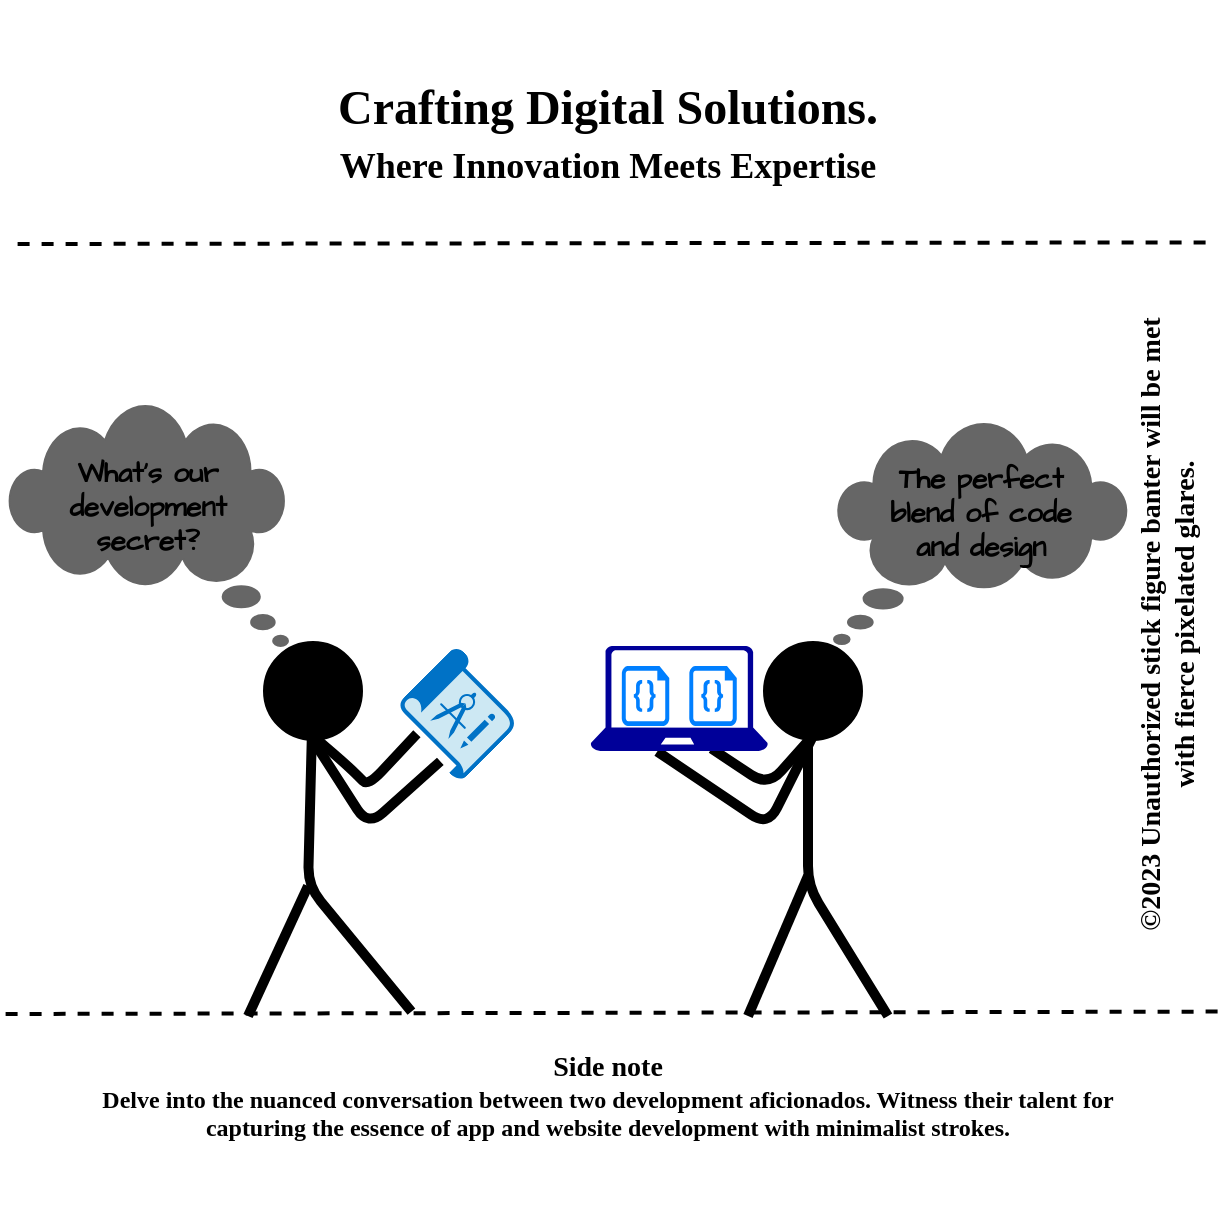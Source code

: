 <mxfile version="21.2.8" type="device">
  <diagram id="dX7Dphyso45SB9-RoEhv" name="Page-1">
    <mxGraphModel dx="1050" dy="613" grid="1" gridSize="10" guides="1" tooltips="1" connect="1" arrows="1" fold="1" page="1" pageScale="1" pageWidth="827" pageHeight="1169" math="0" shadow="0">
      <root>
        <mxCell id="0" />
        <mxCell id="1" parent="0" />
        <mxCell id="nfxZPmU7g6QgWNAvG-ER-2" value="" style="whiteSpace=wrap;html=1;aspect=fixed;strokeWidth=5;fontFamily=xkcd;fillColor=#FFFFFF;strokeColor=#FFFFFF;" parent="1" vertex="1">
          <mxGeometry x="220" y="80" width="600" height="600" as="geometry" />
        </mxCell>
        <mxCell id="8b6ggLF4gSHIukh4vJdm-18" value="&lt;font&gt;&lt;font style=&quot;font-size: 24px;&quot; color=&quot;#000000&quot;&gt;&lt;b style=&quot;&quot;&gt;Crafting Digital Solutions.&lt;/b&gt;&lt;/font&gt;&lt;br&gt;&lt;/font&gt;" style="text;html=1;strokeColor=none;fillColor=none;align=center;verticalAlign=middle;whiteSpace=wrap;rounded=0;fontFamily=xkcd;" parent="1" vertex="1">
          <mxGeometry x="235" y="120" width="570" height="22" as="geometry" />
        </mxCell>
        <mxCell id="8b6ggLF4gSHIukh4vJdm-24" value="&lt;font&gt;&lt;font style=&quot;font-size: 18px;&quot; color=&quot;#000000&quot;&gt;&lt;b style=&quot;&quot;&gt;Where Innovation Meets Expertise&lt;/b&gt;&lt;/font&gt;&lt;br&gt;&lt;/font&gt;" style="text;html=1;strokeColor=none;fillColor=none;align=center;verticalAlign=middle;whiteSpace=wrap;rounded=0;fontFamily=xkcd;" parent="1" vertex="1">
          <mxGeometry x="220" y="150" width="600" height="20" as="geometry" />
        </mxCell>
        <mxCell id="8b6ggLF4gSHIukh4vJdm-30" value="" style="endArrow=none;dashed=1;html=1;strokeWidth=2;strokeColor=#000000;exitX=0.998;exitY=0.197;exitDx=0;exitDy=0;exitPerimeter=0;" parent="1" source="nfxZPmU7g6QgWNAvG-ER-2" edge="1">
          <mxGeometry width="50" height="50" relative="1" as="geometry">
            <mxPoint x="797.5" y="199" as="sourcePoint" />
            <mxPoint x="222.5" y="199" as="targetPoint" />
          </mxGeometry>
        </mxCell>
        <mxCell id="k-dpR7HA_-HZ3Fbqk2lw-16" value="" style="endArrow=none;dashed=1;html=1;strokeWidth=2;strokeColor=#000000;exitX=1.008;exitY=0.838;exitDx=0;exitDy=0;exitPerimeter=0;entryX=-0.005;entryY=0.84;entryDx=0;entryDy=0;entryPerimeter=0;" parent="1" source="nfxZPmU7g6QgWNAvG-ER-2" target="nfxZPmU7g6QgWNAvG-ER-2" edge="1">
          <mxGeometry width="50" height="50" relative="1" as="geometry">
            <mxPoint x="800" y="584" as="sourcePoint" />
            <mxPoint x="225" y="584" as="targetPoint" />
          </mxGeometry>
        </mxCell>
        <mxCell id="k-dpR7HA_-HZ3Fbqk2lw-17" value="&lt;font style=&quot;&quot;&gt;&lt;font color=&quot;#000000&quot; style=&quot;&quot;&gt;&lt;b style=&quot;font-size: 14px;&quot;&gt;Side note&lt;br&gt;&lt;/b&gt;&lt;b style=&quot;&quot;&gt;&lt;font style=&quot;font-size: 12px;&quot;&gt;Delve into the nuanced conversation between two development aficionados. Witness their talent for capturing the essence of app and website development with minimalist strokes.&lt;/font&gt;&lt;/b&gt;&lt;/font&gt;&lt;br&gt;&lt;/font&gt;" style="text;html=1;strokeColor=none;fillColor=none;align=center;verticalAlign=middle;whiteSpace=wrap;rounded=0;fontFamily=xkcd;" parent="1" vertex="1">
          <mxGeometry x="260" y="585" width="520" height="80" as="geometry" />
        </mxCell>
        <mxCell id="euaHSMH8fYii958cPEId-22" style="edgeStyle=orthogonalEdgeStyle;rounded=0;orthogonalLoop=1;jettySize=auto;html=1;exitX=0.5;exitY=1;exitDx=0;exitDy=0;strokeWidth=2;" parent="1" edge="1">
          <mxGeometry relative="1" as="geometry">
            <mxPoint x="661" y="451" as="sourcePoint" />
            <mxPoint x="661" y="451" as="targetPoint" />
          </mxGeometry>
        </mxCell>
        <mxCell id="pKVuHFSoDqtFi99w7tCS-15" value="&lt;font style=&quot;&quot;&gt;&lt;b&gt;&lt;font color=&quot;#000000&quot; style=&quot;font-size: 14px;&quot;&gt; ©2023 Unauthorized stick figure banter will be met with fierce pixelated glares.&lt;/font&gt;&lt;/b&gt;&lt;br&gt;&lt;/font&gt;" style="text;html=1;strokeColor=none;fillColor=none;align=center;verticalAlign=middle;whiteSpace=wrap;rounded=0;rotation=-90;fontFamily=xkcd;" parent="1" vertex="1">
          <mxGeometry x="640" y="379" width="320" height="20" as="geometry" />
        </mxCell>
        <mxCell id="sw7kXH9OVv8L-EKO0lZG-2" value="" style="ellipse;whiteSpace=wrap;html=1;aspect=fixed;strokeColor=#000000;strokeWidth=5;fillColor=#000000;" parent="1" vertex="1">
          <mxGeometry x="350" y="400" width="45" height="45" as="geometry" />
        </mxCell>
        <mxCell id="sw7kXH9OVv8L-EKO0lZG-3" value="" style="endArrow=none;html=1;strokeColor=#000000;strokeWidth=5;shadow=0;entryX=0.311;entryY=-0.027;entryDx=0;entryDy=0;entryPerimeter=0;" parent="1" source="sw7kXH9OVv8L-EKO0lZG-2" target="k-dpR7HA_-HZ3Fbqk2lw-17" edge="1">
          <mxGeometry width="50" height="50" relative="1" as="geometry">
            <mxPoint x="507" y="465" as="sourcePoint" />
            <mxPoint x="420" y="580" as="targetPoint" />
            <Array as="points">
              <mxPoint x="370" y="520" />
            </Array>
          </mxGeometry>
        </mxCell>
        <mxCell id="sw7kXH9OVv8L-EKO0lZG-4" value="" style="endArrow=none;html=1;strokeColor=#000000;strokeWidth=5;" parent="1" edge="1">
          <mxGeometry width="50" height="50" relative="1" as="geometry">
            <mxPoint x="370" y="520" as="sourcePoint" />
            <mxPoint x="340" y="585" as="targetPoint" />
          </mxGeometry>
        </mxCell>
        <mxCell id="sw7kXH9OVv8L-EKO0lZG-5" value="" style="endArrow=none;html=1;strokeColor=#000000;strokeWidth=5;exitX=0.5;exitY=1;exitDx=0;exitDy=0;entryX=0.349;entryY=0.948;entryDx=0;entryDy=0;entryPerimeter=0;" parent="1" source="sw7kXH9OVv8L-EKO0lZG-2" target="BIT5P028ilZNnmQA5pCZ-5" edge="1">
          <mxGeometry width="50" height="50" relative="1" as="geometry">
            <mxPoint x="410" y="450.5" as="sourcePoint" />
            <mxPoint x="440" y="410" as="targetPoint" />
            <Array as="points">
              <mxPoint x="390" y="460" />
              <mxPoint x="400" y="470" />
            </Array>
          </mxGeometry>
        </mxCell>
        <mxCell id="sw7kXH9OVv8L-EKO0lZG-6" value="" style="endArrow=none;html=1;strokeColor=#000000;strokeWidth=5;exitX=0.71;exitY=0.979;exitDx=0;exitDy=0;exitPerimeter=0;" parent="1" source="BIT5P028ilZNnmQA5pCZ-5" edge="1">
          <mxGeometry width="50" height="50" relative="1" as="geometry">
            <mxPoint x="440" y="470" as="sourcePoint" />
            <mxPoint x="373" y="448" as="targetPoint" />
            <Array as="points">
              <mxPoint x="400" y="490" />
            </Array>
          </mxGeometry>
        </mxCell>
        <mxCell id="_axvJHcLCZw86LOWZs9C-13" value="" style="endArrow=none;html=1;strokeColor=#000000;strokeWidth=5;exitX=0.682;exitY=0.978;exitDx=0;exitDy=0;exitPerimeter=0;" parent="1" source="BIT5P028ilZNnmQA5pCZ-19" edge="1">
          <mxGeometry width="50" height="50" relative="1" as="geometry">
            <mxPoint x="547.414" y="435" as="sourcePoint" />
            <mxPoint x="620" y="447.5" as="targetPoint" />
            <Array as="points">
              <mxPoint x="600" y="470" />
            </Array>
          </mxGeometry>
        </mxCell>
        <mxCell id="_axvJHcLCZw86LOWZs9C-15" value="" style="endArrow=none;html=1;strokeColor=#000000;strokeWidth=5;" parent="1" edge="1">
          <mxGeometry width="50" height="50" relative="1" as="geometry">
            <mxPoint x="620" y="515" as="sourcePoint" />
            <mxPoint x="590" y="585" as="targetPoint" />
          </mxGeometry>
        </mxCell>
        <mxCell id="_axvJHcLCZw86LOWZs9C-16" value="" style="endArrow=none;html=1;strokeColor=#000000;strokeWidth=5;exitX=0.376;exitY=1.005;exitDx=0;exitDy=0;exitPerimeter=0;entryX=0.5;entryY=1;entryDx=0;entryDy=0;" parent="1" source="BIT5P028ilZNnmQA5pCZ-19" target="_axvJHcLCZw86LOWZs9C-12" edge="1">
          <mxGeometry width="50" height="50" relative="1" as="geometry">
            <mxPoint x="510" y="440" as="sourcePoint" />
            <mxPoint x="620" y="450" as="targetPoint" />
            <Array as="points">
              <mxPoint x="600" y="490" />
            </Array>
          </mxGeometry>
        </mxCell>
        <mxCell id="_axvJHcLCZw86LOWZs9C-12" value="" style="ellipse;whiteSpace=wrap;html=1;aspect=fixed;strokeColor=#000000;strokeWidth=5;fillColor=#000000;" parent="1" vertex="1">
          <mxGeometry x="600" y="400" width="45" height="45" as="geometry" />
        </mxCell>
        <mxCell id="_axvJHcLCZw86LOWZs9C-14" value="" style="endArrow=none;html=1;strokeColor=#000000;strokeWidth=5;" parent="1" edge="1">
          <mxGeometry width="50" height="50" relative="1" as="geometry">
            <mxPoint x="620" y="440" as="sourcePoint" />
            <mxPoint x="660" y="585" as="targetPoint" />
            <Array as="points">
              <mxPoint x="620" y="520" />
            </Array>
          </mxGeometry>
        </mxCell>
        <mxCell id="BIT5P028ilZNnmQA5pCZ-5" value="" style="image;sketch=0;aspect=fixed;html=1;points=[];align=center;fontSize=12;image=img/lib/mscae/Blueprints.svg;rotation=45;" parent="1" vertex="1">
          <mxGeometry x="420" y="410" width="50" height="48" as="geometry" />
        </mxCell>
        <mxCell id="BIT5P028ilZNnmQA5pCZ-7" value="&lt;b&gt;&lt;font style=&quot;font-size: 14px;&quot; data-font-src=&quot;https://fonts.googleapis.com/css?family=Architects+Daughter&quot; face=&quot;Architects Daughter&quot;&gt;What&#39;s our development secret?&lt;/font&gt;&lt;/b&gt;" style="whiteSpace=wrap;html=1;shape=mxgraph.basic.cloud_callout;flipH=1;fillColor=#666666;strokeColor=#666666;spacing=6;spacingBottom=18;spacingLeft=4;spacingRight=4;" parent="1" vertex="1">
          <mxGeometry x="220" y="280" width="140" height="120" as="geometry" />
        </mxCell>
        <mxCell id="BIT5P028ilZNnmQA5pCZ-10" value="&lt;font style=&quot;font-size: 14px;&quot; data-font-src=&quot;https://fonts.googleapis.com/css?family=Architects+Daughter&quot; face=&quot;Architects Daughter&quot;&gt;&lt;b&gt;The perfect blend of code and design&lt;/b&gt;&lt;/font&gt;" style="whiteSpace=wrap;html=1;shape=mxgraph.basic.cloud_callout;shadow=0;flipV=0;flipH=0;strokeColor=#666666;fillColor=#666666;spacingLeft=17;spacingRight=17;spacingBottom=21;spacing=6;" parent="1" vertex="1">
          <mxGeometry x="633" y="289" width="147" height="110" as="geometry" />
        </mxCell>
        <mxCell id="BIT5P028ilZNnmQA5pCZ-19" value="" style="verticalLabelPosition=bottom;html=1;verticalAlign=top;align=center;strokeColor=none;fillColor=#000099;shape=mxgraph.azure.laptop;pointerEvents=1;direction=east;rotation=0;flipV=0;" parent="1" vertex="1">
          <mxGeometry x="511.25" y="400" width="88.75" height="52.5" as="geometry" />
        </mxCell>
        <mxCell id="BIT5P028ilZNnmQA5pCZ-24" value="" style="group" parent="1" vertex="1" connectable="0">
          <mxGeometry x="526.88" y="410" width="57.5" height="30" as="geometry" />
        </mxCell>
        <mxCell id="BIT5P028ilZNnmQA5pCZ-12" value="" style="verticalLabelPosition=bottom;html=1;verticalAlign=top;align=center;strokeColor=none;fillColor=#007FFF;shape=mxgraph.azure.code_file;pointerEvents=1;" parent="BIT5P028ilZNnmQA5pCZ-24" vertex="1">
          <mxGeometry width="23.75" height="30" as="geometry" />
        </mxCell>
        <mxCell id="BIT5P028ilZNnmQA5pCZ-23" value="" style="verticalLabelPosition=bottom;html=1;verticalAlign=top;align=center;strokeColor=none;fillColor=#007FFF;shape=mxgraph.azure.code_file;pointerEvents=1;" parent="BIT5P028ilZNnmQA5pCZ-24" vertex="1">
          <mxGeometry x="33.75" width="23.75" height="30" as="geometry" />
        </mxCell>
      </root>
    </mxGraphModel>
  </diagram>
</mxfile>
